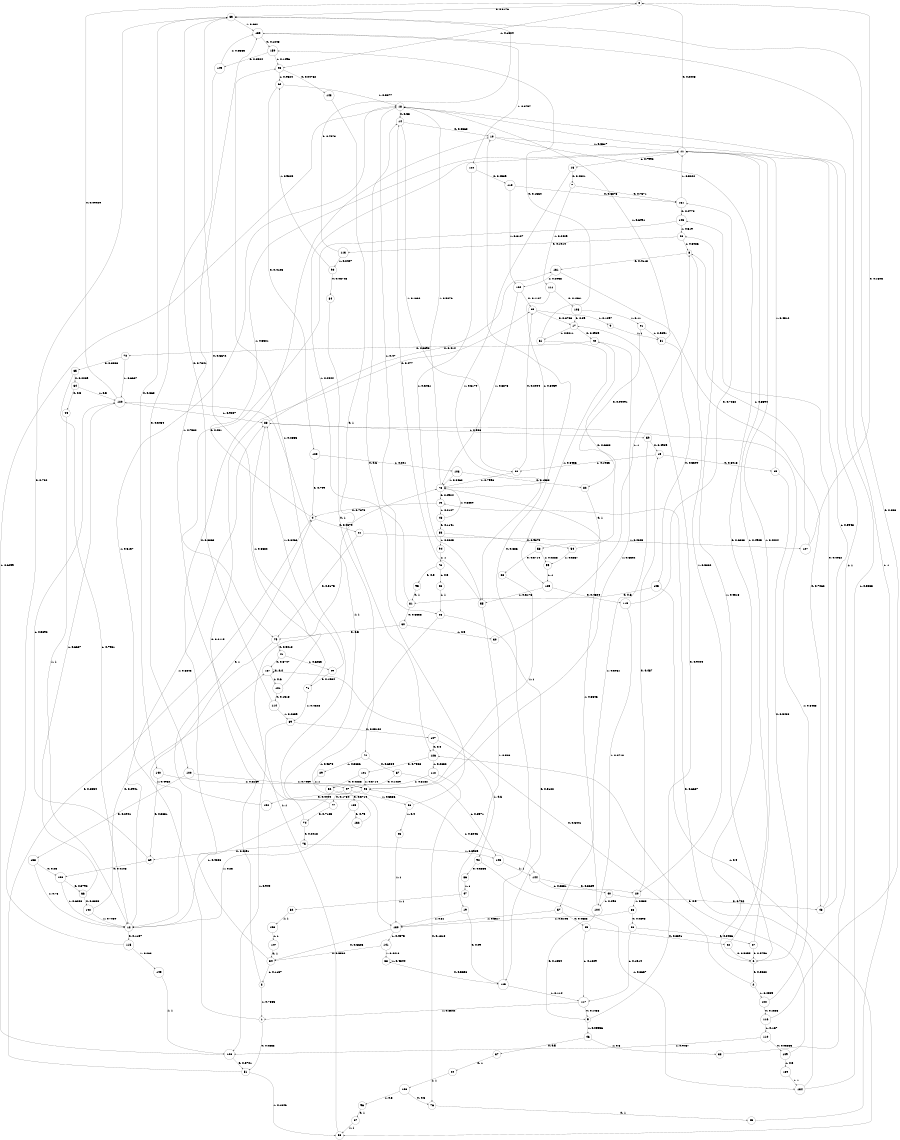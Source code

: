 digraph "ch1randomL11" {
size = "6,8.5";
ratio = "fill";
node [shape = circle];
node [fontsize = 24];
edge [fontsize = 24];
0 -> 63 [label = "0: 0.8176   "];
0 -> 93 [label = "1: 0.1824   "];
1 -> 51 [label = "0: 0.4863   "];
1 -> 18 [label = "1: 0.5137   "];
2 -> 137 [label = "0: 0.5441   "];
2 -> 122 [label = "1: 0.4559   "];
3 -> 85 [label = "0: 0.2115   "];
3 -> 1 [label = "1: 0.7885   "];
4 -> 21 [label = "0: 0.4679   "];
4 -> 11 [label = "1: 0.5321   "];
5 -> 17 [label = "0: 0.9444   "];
5 -> 46 [label = "1: 0.05556  "];
6 -> 2 [label = "0: 0.5682   "];
6 -> 28 [label = "1: 0.4318   "];
7 -> 151 [label = "0: 0.7571   "];
7 -> 111 [label = "1: 0.2429   "];
8 -> 131 [label = "0: 0.4118   "];
8 -> 20 [label = "1: 0.5882   "];
9 -> 31 [label = "1: 1        "];
10 -> 6 [label = "0: 0.6383   "];
10 -> 11 [label = "1: 0.3617   "];
11 -> 0 [label = "0: 0.2008   "];
11 -> 16 [label = "1: 0.7992   "];
12 -> 115 [label = "0: 0.1157   "];
12 -> 88 [label = "1: 0.8843   "];
13 -> 4 [label = "0: 0.7873   "];
13 -> 48 [label = "1: 0.2127   "];
14 -> 10 [label = "0: 0.8368   "];
14 -> 80 [label = "1: 0.1632   "];
15 -> 39 [label = "0: 0.8015   "];
15 -> 80 [label = "1: 0.1985   "];
16 -> 7 [label = "0: 0.4821   "];
16 -> 55 [label = "1: 0.5179   "];
17 -> 42 [label = "0: 0.4989   "];
17 -> 61 [label = "1: 0.5011   "];
18 -> 14 [label = "0: 0.53     "];
18 -> 26 [label = "1: 0.47     "];
19 -> 129 [label = "0: 0.49     "];
19 -> 130 [label = "1: 0.51     "];
20 -> 15 [label = "0: 0.467    "];
20 -> 58 [label = "1: 0.533    "];
21 -> 79 [label = "0: 0.5175   "];
21 -> 127 [label = "1: 0.4825   "];
22 -> 6 [label = "0: 0.5095   "];
22 -> 11 [label = "1: 0.4905   "];
23 -> 26 [label = "1: 1        "];
24 -> 106 [label = "1: 1        "];
25 -> 130 [label = "1: 1        "];
26 -> 129 [label = "0: 0.5122   "];
26 -> 130 [label = "1: 0.4878   "];
27 -> 6 [label = "0: 0.5796   "];
27 -> 11 [label = "1: 0.4204   "];
28 -> 113 [label = "0: 0.1914   "];
28 -> 8 [label = "1: 0.8086   "];
29 -> 97 [label = "1: 1        "];
30 -> 8 [label = "1: 1        "];
31 -> 105 [label = "0: 0.3509   "];
31 -> 18 [label = "1: 0.6491   "];
32 -> 153 [label = "1: 1        "];
33 -> 18 [label = "1: 1        "];
34 -> 10 [label = "0: 0.8863   "];
34 -> 3 [label = "1: 0.1137   "];
35 -> 22 [label = "0: 0.8391   "];
35 -> 117 [label = "1: 0.1609   "];
36 -> 27 [label = "0: 0.8486   "];
36 -> 117 [label = "1: 0.1514   "];
37 -> 24 [label = "0: 1        "];
38 -> 129 [label = "0: 0.5656   "];
38 -> 38 [label = "1: 0.4344   "];
39 -> 6 [label = "0: 0.5488   "];
39 -> 11 [label = "1: 0.4512   "];
40 -> 43 [label = "0: 0.702    "];
40 -> 104 [label = "1: 0.298    "];
41 -> 137 [label = "0: 0.3747   "];
41 -> 49 [label = "1: 0.6253   "];
42 -> 70 [label = "0: 0.3398   "];
42 -> 98 [label = "1: 0.6602   "];
43 -> 146 [label = "0: 0.4052   "];
43 -> 11 [label = "1: 0.5948   "];
44 -> 12 [label = "1: 1        "];
45 -> 133 [label = "1: 1        "];
46 -> 37 [label = "0: 0.5      "];
46 -> 33 [label = "1: 0.5      "];
47 -> 32 [label = "1: 1        "];
48 -> 83 [label = "0: 0.1141   "];
48 -> 78 [label = "1: 0.8859   "];
49 -> 71 [label = "0: 0.1534   "];
49 -> 88 [label = "1: 0.8466   "];
50 -> 78 [label = "1: 1        "];
51 -> 4 [label = "0: 0.8354   "];
51 -> 50 [label = "1: 0.1646   "];
52 -> 135 [label = "0: 0.5714   "];
52 -> 12 [label = "1: 0.4286   "];
53 -> 68 [label = "0: 0.5714   "];
53 -> 99 [label = "1: 0.4286   "];
54 -> 42 [label = "0: 0.6333   "];
54 -> 99 [label = "1: 0.3667   "];
55 -> 14 [label = "0: 0.477    "];
55 -> 19 [label = "1: 0.523    "];
56 -> 14 [label = "0: 0.6      "];
56 -> 25 [label = "1: 0.4      "];
57 -> 35 [label = "0: 0.4683   "];
57 -> 130 [label = "1: 0.5317   "];
58 -> 36 [label = "0: 0.4895   "];
58 -> 130 [label = "1: 0.5105   "];
59 -> 15 [label = "0: 0.4939   "];
59 -> 57 [label = "1: 0.5061   "];
60 -> 79 [label = "0: 0.5      "];
60 -> 30 [label = "1: 0.5      "];
61 -> 150 [label = "0: 0.1564   "];
61 -> 125 [label = "1: 0.8436   "];
62 -> 123 [label = "0: 0.4123   "];
62 -> 18 [label = "1: 0.5877   "];
63 -> 140 [label = "0: 0.368    "];
63 -> 133 [label = "1: 0.632    "];
64 -> 44 [label = "0: 0.5      "];
64 -> 120 [label = "1: 0.5      "];
65 -> 64 [label = "0: 0.2069   "];
65 -> 12 [label = "1: 0.7931   "];
66 -> 142 [label = "0: 0.3333   "];
66 -> 120 [label = "1: 0.6667   "];
67 -> 52 [label = "0: 0.1429   "];
67 -> 148 [label = "1: 0.8571   "];
68 -> 98 [label = "1: 1        "];
69 -> 136 [label = "0: 0.4108   "];
69 -> 120 [label = "1: 0.5892   "];
70 -> 65 [label = "0: 0.3333   "];
70 -> 120 [label = "1: 0.6667   "];
71 -> 63 [label = "0: 0.5672   "];
71 -> 89 [label = "1: 0.4328   "];
72 -> 67 [label = "0: 0.6364   "];
72 -> 29 [label = "1: 0.3636   "];
73 -> 95 [label = "0: 0.5      "];
73 -> 23 [label = "1: 0.5      "];
74 -> 75 [label = "0: 0.2418   "];
74 -> 133 [label = "1: 0.7582   "];
75 -> 69 [label = "0: 0.4091   "];
75 -> 148 [label = "1: 0.5909   "];
76 -> 45 [label = "0: 1        "];
77 -> 74 [label = "0: 0.7165   "];
77 -> 93 [label = "1: 0.2835   "];
78 -> 13 [label = "0: 0.4924   "];
78 -> 18 [label = "1: 0.5076   "];
79 -> 41 [label = "0: 0.5018   "];
79 -> 12 [label = "1: 0.4982   "];
80 -> 85 [label = "0: 0.2004   "];
80 -> 78 [label = "1: 0.7996   "];
81 -> 60 [label = "0: 0.5556   "];
81 -> 11 [label = "1: 0.4444   "];
82 -> 53 [label = "0: 1        "];
83 -> 54 [label = "0: 0.9375   "];
83 -> 94 [label = "1: 0.0625   "];
84 -> 72 [label = "0: 1        "];
85 -> 17 [label = "0: 0.8703   "];
85 -> 9 [label = "1: 0.1297   "];
86 -> 47 [label = "1: 1        "];
87 -> 50 [label = "1: 1        "];
88 -> 131 [label = "0: 0.414    "];
88 -> 59 [label = "1: 0.586    "];
89 -> 107 [label = "0: 0.05102  "];
89 -> 128 [label = "1: 0.949    "];
90 -> 84 [label = "0: 0.06748  "];
90 -> 62 [label = "1: 0.9325   "];
91 -> 82 [label = "0: 0.09091  "];
91 -> 31 [label = "1: 0.9091   "];
92 -> 86 [label = "0: 0.3333   "];
92 -> 134 [label = "1: 0.6667   "];
93 -> 143 [label = "0: 0.04762  "];
93 -> 62 [label = "1: 0.9524   "];
94 -> 73 [label = "1: 1        "];
95 -> 81 [label = "0: 1        "];
96 -> 87 [label = "0: 1        "];
97 -> 152 [label = "0: 0.4444   "];
97 -> 56 [label = "1: 0.5556   "];
98 -> 77 [label = "0: 0.1754   "];
98 -> 144 [label = "1: 0.8246   "];
99 -> 125 [label = "1: 1        "];
100 -> 138 [label = "0: 0.2941   "];
100 -> 98 [label = "1: 0.7059   "];
101 -> 52 [label = "0: 0.4286   "];
101 -> 98 [label = "1: 0.5714   "];
102 -> 85 [label = "0: 0.1127   "];
102 -> 78 [label = "1: 0.8873   "];
103 -> 82 [label = "0: 0.1538   "];
103 -> 78 [label = "1: 0.8462   "];
104 -> 5 [label = "0: 0.1354   "];
104 -> 78 [label = "1: 0.8646   "];
105 -> 81 [label = "0: 0.6      "];
105 -> 50 [label = "1: 0.4      "];
106 -> 76 [label = "0: 0.5      "];
106 -> 96 [label = "1: 0.5      "];
107 -> 126 [label = "0: 0.4      "];
107 -> 92 [label = "1: 0.6      "];
108 -> 17 [label = "0: 0.89     "];
108 -> 91 [label = "1: 0.11     "];
109 -> 126 [label = "0: 0.5      "];
109 -> 139 [label = "1: 0.5      "];
110 -> 109 [label = "0: 0.05333  "];
110 -> 128 [label = "1: 0.9467   "];
111 -> 108 [label = "0: 0.1561   "];
111 -> 78 [label = "1: 0.8439   "];
112 -> 76 [label = "0: 0.1818   "];
112 -> 97 [label = "1: 0.8182   "];
113 -> 63 [label = "0: 0.7573   "];
113 -> 90 [label = "1: 0.2427   "];
114 -> 63 [label = "0: 0.7341   "];
114 -> 89 [label = "1: 0.2659   "];
115 -> 63 [label = "0: 0.732    "];
115 -> 145 [label = "1: 0.268    "];
116 -> 63 [label = "0: 0.833    "];
116 -> 110 [label = "1: 0.167    "];
117 -> 5 [label = "0: 0.1458   "];
117 -> 1 [label = "1: 0.8542   "];
118 -> 151 [label = "0: 0.6873   "];
118 -> 102 [label = "1: 0.3127   "];
119 -> 151 [label = "0: 0.7282   "];
119 -> 104 [label = "1: 0.2718   "];
120 -> 0 [label = "0: 0.09929  "];
120 -> 88 [label = "1: 0.9007   "];
121 -> 114 [label = "0: 0.1318   "];
121 -> 88 [label = "1: 0.8682   "];
122 -> 116 [label = "0: 0.1535   "];
122 -> 88 [label = "1: 0.8465   "];
123 -> 4 [label = "0: 0.799    "];
123 -> 103 [label = "1: 0.201    "];
124 -> 118 [label = "0: 0.4539   "];
124 -> 55 [label = "1: 0.5461   "];
125 -> 119 [label = "0: 0.4824   "];
125 -> 55 [label = "1: 0.5176   "];
126 -> 101 [label = "0: 0.7368   "];
126 -> 112 [label = "1: 0.2632   "];
127 -> 0 [label = "0: 0.1606   "];
127 -> 8 [label = "1: 0.8394   "];
128 -> 51 [label = "0: 0.3701   "];
128 -> 18 [label = "1: 0.6299   "];
129 -> 10 [label = "0: 0.886    "];
129 -> 117 [label = "1: 0.114    "];
130 -> 34 [label = "0: 0.5625   "];
130 -> 141 [label = "1: 0.4375   "];
131 -> 43 [label = "0: 0.7062   "];
131 -> 102 [label = "1: 0.2938   "];
132 -> 120 [label = "1: 1        "];
133 -> 150 [label = "0: 0.1243   "];
133 -> 124 [label = "1: 0.8757   "];
134 -> 13 [label = "0: 0.6667   "];
134 -> 18 [label = "1: 0.3333   "];
135 -> 132 [label = "0: 0.75     "];
135 -> 12 [label = "1: 0.25     "];
136 -> 66 [label = "0: 0.3792   "];
136 -> 12 [label = "1: 0.6208   "];
137 -> 137 [label = "0: 0.4      "];
137 -> 121 [label = "1: 0.6      "];
138 -> 136 [label = "0: 0.25     "];
138 -> 12 [label = "1: 0.75     "];
139 -> 134 [label = "1: 1        "];
140 -> 69 [label = "0: 0.3831   "];
140 -> 98 [label = "1: 0.6169   "];
141 -> 34 [label = "0: 0.5582   "];
141 -> 38 [label = "1: 0.4418   "];
142 -> 137 [label = "0: 0.2941   "];
142 -> 12 [label = "1: 0.7059   "];
143 -> 126 [label = "0: 1        "];
144 -> 40 [label = "0: 0.3669   "];
144 -> 20 [label = "1: 0.6331   "];
145 -> 128 [label = "1: 1        "];
146 -> 79 [label = "0: 0.481    "];
146 -> 28 [label = "1: 0.519    "];
147 -> 34 [label = "0: 1        "];
148 -> 144 [label = "1: 1        "];
149 -> 100 [label = "0: 0.3434   "];
149 -> 133 [label = "1: 0.6566   "];
150 -> 149 [label = "0: 0.8504   "];
150 -> 93 [label = "1: 0.1496   "];
151 -> 146 [label = "0: 0.4778   "];
151 -> 11 [label = "1: 0.5222   "];
152 -> 4 [label = "0: 1        "];
153 -> 147 [label = "1: 1        "];
}